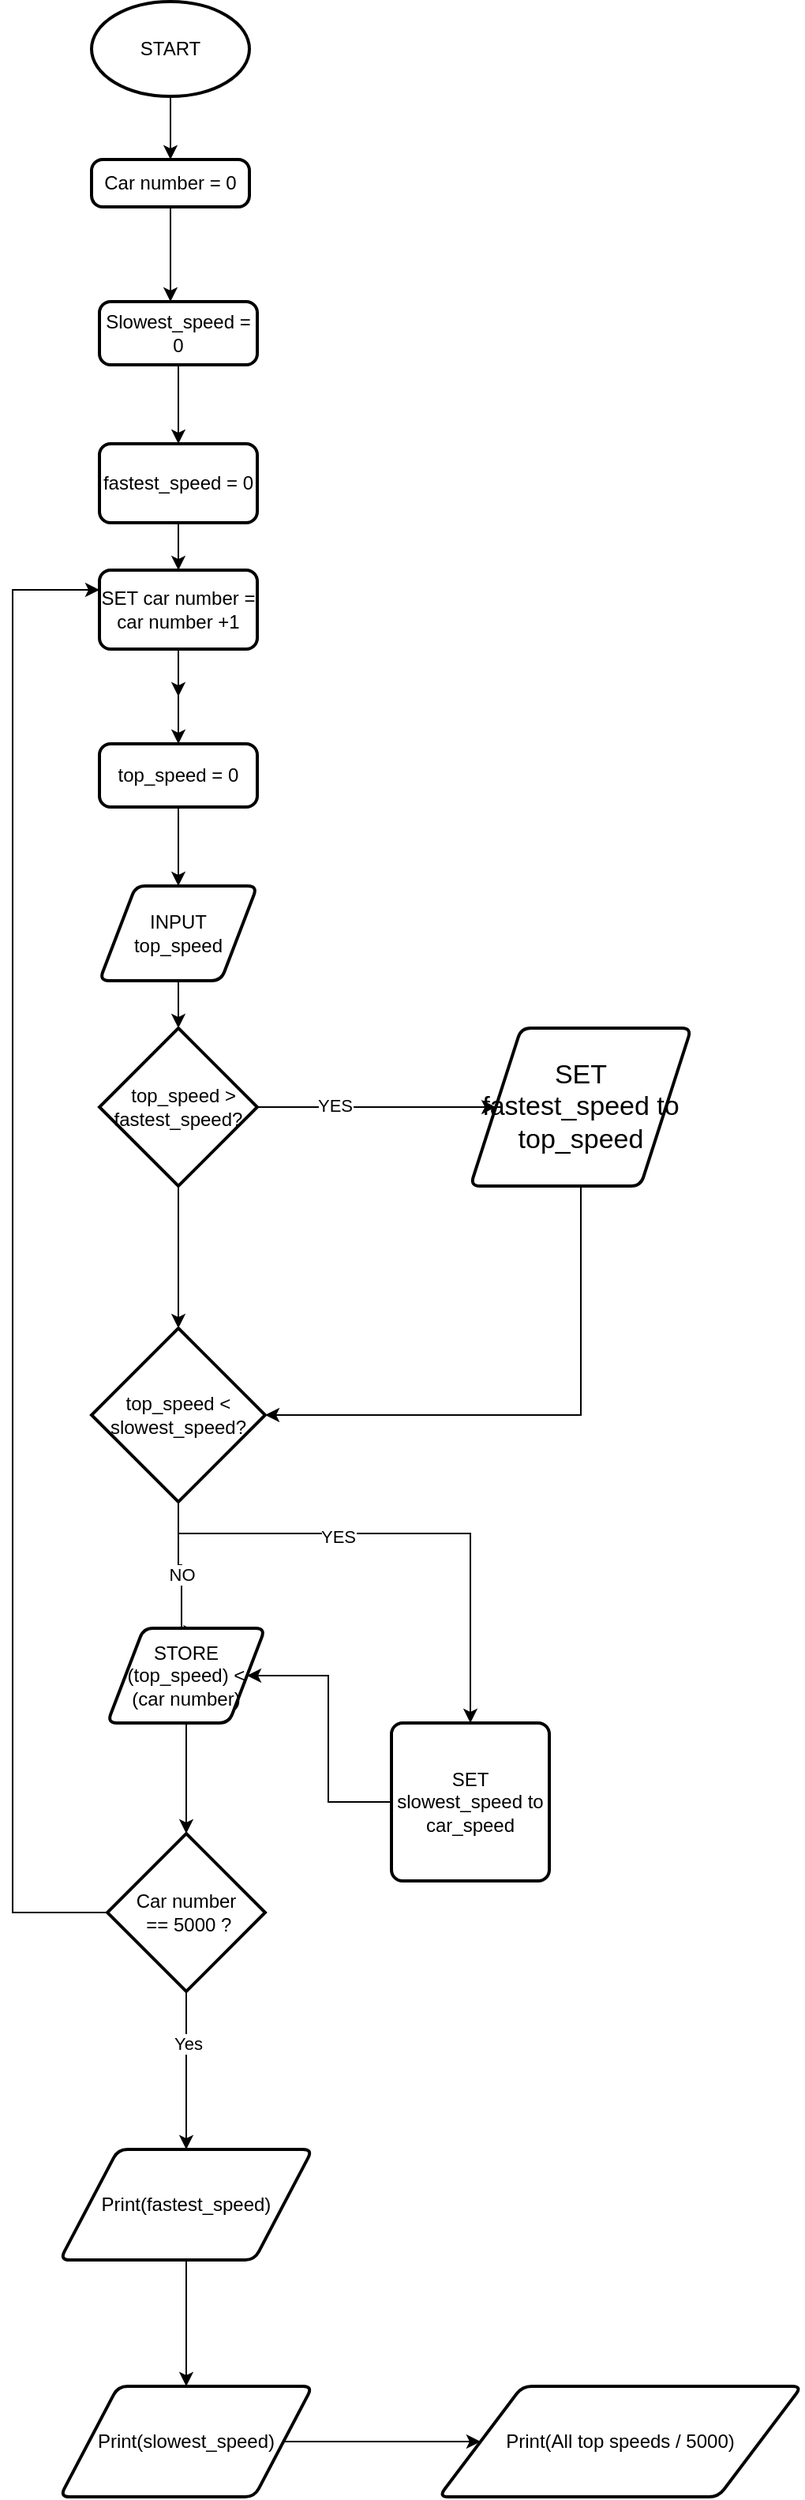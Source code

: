 <mxfile version="21.7.5" type="github">
  <diagram id="C5RBs43oDa-KdzZeNtuy" name="Page-1">
    <mxGraphModel dx="1036" dy="3938" grid="1" gridSize="10" guides="1" tooltips="1" connect="1" arrows="1" fold="1" page="1" pageScale="1" pageWidth="900" pageHeight="1600" math="0" shadow="0">
      <root>
        <mxCell id="WIyWlLk6GJQsqaUBKTNV-0" />
        <mxCell id="WIyWlLk6GJQsqaUBKTNV-1" parent="WIyWlLk6GJQsqaUBKTNV-0" />
        <mxCell id="zULD-CnFrx8nNNYtCCxN-3" style="edgeStyle=orthogonalEdgeStyle;rounded=0;orthogonalLoop=1;jettySize=auto;html=1;" parent="WIyWlLk6GJQsqaUBKTNV-1" source="zULD-CnFrx8nNNYtCCxN-0" edge="1">
          <mxGeometry relative="1" as="geometry">
            <mxPoint x="140" y="-1500" as="targetPoint" />
            <Array as="points">
              <mxPoint x="140" y="-1510" />
              <mxPoint x="140" y="-1510" />
            </Array>
          </mxGeometry>
        </mxCell>
        <mxCell id="zULD-CnFrx8nNNYtCCxN-0" value="START" style="strokeWidth=2;html=1;shape=mxgraph.flowchart.start_1;whiteSpace=wrap;" parent="WIyWlLk6GJQsqaUBKTNV-1" vertex="1">
          <mxGeometry x="90" y="-1600" width="100" height="60" as="geometry" />
        </mxCell>
        <mxCell id="zULD-CnFrx8nNNYtCCxN-12" style="edgeStyle=orthogonalEdgeStyle;rounded=0;orthogonalLoop=1;jettySize=auto;html=1;entryX=0.5;entryY=0;entryDx=0;entryDy=0;" parent="WIyWlLk6GJQsqaUBKTNV-1" source="zULD-CnFrx8nNNYtCCxN-6" target="G7S1scax8ti5tBEs6_KN-31" edge="1">
          <mxGeometry relative="1" as="geometry">
            <mxPoint x="150" y="-250" as="targetPoint" />
          </mxGeometry>
        </mxCell>
        <mxCell id="zULD-CnFrx8nNNYtCCxN-13" value="Yes" style="edgeLabel;html=1;align=center;verticalAlign=middle;resizable=0;points=[];" parent="zULD-CnFrx8nNNYtCCxN-12" vertex="1" connectable="0">
          <mxGeometry x="-0.342" y="1" relative="1" as="geometry">
            <mxPoint as="offset" />
          </mxGeometry>
        </mxCell>
        <mxCell id="G7S1scax8ti5tBEs6_KN-29" style="edgeStyle=orthogonalEdgeStyle;rounded=0;orthogonalLoop=1;jettySize=auto;html=1;entryX=0;entryY=0.25;entryDx=0;entryDy=0;" edge="1" parent="WIyWlLk6GJQsqaUBKTNV-1" source="zULD-CnFrx8nNNYtCCxN-6" target="zULD-CnFrx8nNNYtCCxN-14">
          <mxGeometry relative="1" as="geometry">
            <Array as="points">
              <mxPoint x="40" y="-390" />
              <mxPoint x="40" y="-1228" />
            </Array>
          </mxGeometry>
        </mxCell>
        <mxCell id="zULD-CnFrx8nNNYtCCxN-6" value="Car number&lt;br&gt;&amp;nbsp;== 5000 ?" style="strokeWidth=2;html=1;shape=mxgraph.flowchart.decision;whiteSpace=wrap;" parent="WIyWlLk6GJQsqaUBKTNV-1" vertex="1">
          <mxGeometry x="100" y="-440" width="100" height="100" as="geometry" />
        </mxCell>
        <mxCell id="zULD-CnFrx8nNNYtCCxN-17" style="edgeStyle=orthogonalEdgeStyle;rounded=0;orthogonalLoop=1;jettySize=auto;html=1;entryX=0.5;entryY=0;entryDx=0;entryDy=0;" parent="WIyWlLk6GJQsqaUBKTNV-1" source="zULD-CnFrx8nNNYtCCxN-14" edge="1">
          <mxGeometry relative="1" as="geometry">
            <mxPoint x="145.0" y="-1160" as="targetPoint" />
          </mxGeometry>
        </mxCell>
        <mxCell id="G7S1scax8ti5tBEs6_KN-21" style="edgeStyle=orthogonalEdgeStyle;rounded=0;orthogonalLoop=1;jettySize=auto;html=1;entryX=0.5;entryY=0;entryDx=0;entryDy=0;" edge="1" parent="WIyWlLk6GJQsqaUBKTNV-1" source="zULD-CnFrx8nNNYtCCxN-14" target="G7S1scax8ti5tBEs6_KN-20">
          <mxGeometry relative="1" as="geometry" />
        </mxCell>
        <mxCell id="zULD-CnFrx8nNNYtCCxN-14" value="SET car number = car number +1" style="rounded=1;whiteSpace=wrap;html=1;absoluteArcSize=1;arcSize=14;strokeWidth=2;" parent="WIyWlLk6GJQsqaUBKTNV-1" vertex="1">
          <mxGeometry x="95" y="-1240" width="100" height="50" as="geometry" />
        </mxCell>
        <mxCell id="zULD-CnFrx8nNNYtCCxN-16" style="edgeStyle=orthogonalEdgeStyle;rounded=0;orthogonalLoop=1;jettySize=auto;html=1;" parent="WIyWlLk6GJQsqaUBKTNV-1" source="zULD-CnFrx8nNNYtCCxN-15" edge="1">
          <mxGeometry relative="1" as="geometry">
            <mxPoint x="140" y="-1410" as="targetPoint" />
            <Array as="points">
              <mxPoint x="140" y="-1430" />
              <mxPoint x="140" y="-1430" />
            </Array>
          </mxGeometry>
        </mxCell>
        <mxCell id="zULD-CnFrx8nNNYtCCxN-15" value="Car number = 0" style="rounded=1;whiteSpace=wrap;html=1;absoluteArcSize=1;arcSize=14;strokeWidth=2;" parent="WIyWlLk6GJQsqaUBKTNV-1" vertex="1">
          <mxGeometry x="90" y="-1500" width="100" height="30" as="geometry" />
        </mxCell>
        <mxCell id="G7S1scax8ti5tBEs6_KN-5" style="edgeStyle=orthogonalEdgeStyle;rounded=0;orthogonalLoop=1;jettySize=auto;html=1;entryX=0.5;entryY=0;entryDx=0;entryDy=0;entryPerimeter=0;" edge="1" parent="WIyWlLk6GJQsqaUBKTNV-1" source="G7S1scax8ti5tBEs6_KN-0" target="G7S1scax8ti5tBEs6_KN-4">
          <mxGeometry relative="1" as="geometry" />
        </mxCell>
        <mxCell id="G7S1scax8ti5tBEs6_KN-0" value="INPUT &lt;br&gt;top_speed" style="shape=parallelogram;html=1;strokeWidth=2;perimeter=parallelogramPerimeter;whiteSpace=wrap;rounded=1;arcSize=12;size=0.23;" vertex="1" parent="WIyWlLk6GJQsqaUBKTNV-1">
          <mxGeometry x="95" y="-1040" width="100" height="60" as="geometry" />
        </mxCell>
        <mxCell id="G7S1scax8ti5tBEs6_KN-3" style="edgeStyle=orthogonalEdgeStyle;rounded=0;orthogonalLoop=1;jettySize=auto;html=1;entryX=0.5;entryY=0;entryDx=0;entryDy=0;" edge="1" parent="WIyWlLk6GJQsqaUBKTNV-1" source="G7S1scax8ti5tBEs6_KN-2" target="zULD-CnFrx8nNNYtCCxN-14">
          <mxGeometry relative="1" as="geometry" />
        </mxCell>
        <mxCell id="G7S1scax8ti5tBEs6_KN-2" value="fastest_speed = 0" style="rounded=1;whiteSpace=wrap;html=1;absoluteArcSize=1;arcSize=14;strokeWidth=2;" vertex="1" parent="WIyWlLk6GJQsqaUBKTNV-1">
          <mxGeometry x="95" y="-1320" width="100" height="50" as="geometry" />
        </mxCell>
        <mxCell id="G7S1scax8ti5tBEs6_KN-7" style="edgeStyle=orthogonalEdgeStyle;rounded=0;orthogonalLoop=1;jettySize=auto;html=1;entryX=0;entryY=0.5;entryDx=0;entryDy=0;" edge="1" parent="WIyWlLk6GJQsqaUBKTNV-1" source="G7S1scax8ti5tBEs6_KN-4" target="G7S1scax8ti5tBEs6_KN-30">
          <mxGeometry relative="1" as="geometry">
            <mxPoint x="335" y="-900" as="targetPoint" />
          </mxGeometry>
        </mxCell>
        <mxCell id="G7S1scax8ti5tBEs6_KN-8" value="YES" style="edgeLabel;html=1;align=center;verticalAlign=middle;resizable=0;points=[];" vertex="1" connectable="0" parent="G7S1scax8ti5tBEs6_KN-7">
          <mxGeometry x="-0.351" y="1" relative="1" as="geometry">
            <mxPoint as="offset" />
          </mxGeometry>
        </mxCell>
        <mxCell id="G7S1scax8ti5tBEs6_KN-15" style="edgeStyle=orthogonalEdgeStyle;rounded=0;orthogonalLoop=1;jettySize=auto;html=1;entryX=0.5;entryY=0;entryDx=0;entryDy=0;entryPerimeter=0;" edge="1" parent="WIyWlLk6GJQsqaUBKTNV-1" source="G7S1scax8ti5tBEs6_KN-4" target="G7S1scax8ti5tBEs6_KN-14">
          <mxGeometry relative="1" as="geometry" />
        </mxCell>
        <mxCell id="G7S1scax8ti5tBEs6_KN-4" value="&amp;nbsp; top_speed &amp;gt; fastest_speed?" style="strokeWidth=2;html=1;shape=mxgraph.flowchart.decision;whiteSpace=wrap;" vertex="1" parent="WIyWlLk6GJQsqaUBKTNV-1">
          <mxGeometry x="95" y="-950" width="100" height="100" as="geometry" />
        </mxCell>
        <mxCell id="G7S1scax8ti5tBEs6_KN-16" style="edgeStyle=orthogonalEdgeStyle;rounded=0;orthogonalLoop=1;jettySize=auto;html=1;entryX=1;entryY=0.5;entryDx=0;entryDy=0;entryPerimeter=0;exitX=0.5;exitY=1;exitDx=0;exitDy=0;" edge="1" parent="WIyWlLk6GJQsqaUBKTNV-1" source="G7S1scax8ti5tBEs6_KN-30" target="G7S1scax8ti5tBEs6_KN-14">
          <mxGeometry relative="1" as="geometry">
            <mxPoint x="370" y="-860" as="sourcePoint" />
            <Array as="points">
              <mxPoint x="400" y="-705" />
            </Array>
          </mxGeometry>
        </mxCell>
        <mxCell id="G7S1scax8ti5tBEs6_KN-9" style="edgeStyle=orthogonalEdgeStyle;rounded=0;orthogonalLoop=1;jettySize=auto;html=1;exitX=0.5;exitY=1;exitDx=0;exitDy=0;" edge="1" parent="WIyWlLk6GJQsqaUBKTNV-1">
          <mxGeometry relative="1" as="geometry">
            <mxPoint x="400" y="-850" as="sourcePoint" />
            <mxPoint x="400" y="-850" as="targetPoint" />
          </mxGeometry>
        </mxCell>
        <mxCell id="G7S1scax8ti5tBEs6_KN-10" style="edgeStyle=orthogonalEdgeStyle;rounded=0;orthogonalLoop=1;jettySize=auto;html=1;exitX=0.5;exitY=1;exitDx=0;exitDy=0;" edge="1" parent="WIyWlLk6GJQsqaUBKTNV-1">
          <mxGeometry relative="1" as="geometry">
            <mxPoint x="400" y="-850" as="sourcePoint" />
            <mxPoint x="400" y="-850" as="targetPoint" />
          </mxGeometry>
        </mxCell>
        <mxCell id="G7S1scax8ti5tBEs6_KN-23" style="edgeStyle=orthogonalEdgeStyle;rounded=0;orthogonalLoop=1;jettySize=auto;html=1;entryX=0.5;entryY=0;entryDx=0;entryDy=0;" edge="1" parent="WIyWlLk6GJQsqaUBKTNV-1" source="G7S1scax8ti5tBEs6_KN-14" target="G7S1scax8ti5tBEs6_KN-19">
          <mxGeometry relative="1" as="geometry">
            <Array as="points">
              <mxPoint x="145" y="-630" />
              <mxPoint x="330" y="-630" />
            </Array>
          </mxGeometry>
        </mxCell>
        <mxCell id="G7S1scax8ti5tBEs6_KN-24" value="YES" style="edgeLabel;html=1;align=center;verticalAlign=middle;resizable=0;points=[];" vertex="1" connectable="0" parent="G7S1scax8ti5tBEs6_KN-23">
          <mxGeometry x="-0.26" y="-2" relative="1" as="geometry">
            <mxPoint as="offset" />
          </mxGeometry>
        </mxCell>
        <mxCell id="G7S1scax8ti5tBEs6_KN-38" value="NO" style="edgeStyle=orthogonalEdgeStyle;rounded=0;orthogonalLoop=1;jettySize=auto;html=1;entryX=0.572;entryY=0.042;entryDx=0;entryDy=0;entryPerimeter=0;" edge="1" parent="WIyWlLk6GJQsqaUBKTNV-1" source="G7S1scax8ti5tBEs6_KN-14" target="G7S1scax8ti5tBEs6_KN-37">
          <mxGeometry relative="1" as="geometry">
            <Array as="points">
              <mxPoint x="145" y="-610" />
              <mxPoint x="147" y="-610" />
            </Array>
          </mxGeometry>
        </mxCell>
        <mxCell id="G7S1scax8ti5tBEs6_KN-14" value="top_speed &amp;lt; slowest_speed?" style="strokeWidth=2;html=1;shape=mxgraph.flowchart.decision;whiteSpace=wrap;" vertex="1" parent="WIyWlLk6GJQsqaUBKTNV-1">
          <mxGeometry x="90" y="-760" width="110" height="110" as="geometry" />
        </mxCell>
        <mxCell id="G7S1scax8ti5tBEs6_KN-18" style="edgeStyle=orthogonalEdgeStyle;rounded=0;orthogonalLoop=1;jettySize=auto;html=1;entryX=0.5;entryY=0;entryDx=0;entryDy=0;" edge="1" parent="WIyWlLk6GJQsqaUBKTNV-1" source="G7S1scax8ti5tBEs6_KN-17" target="G7S1scax8ti5tBEs6_KN-2">
          <mxGeometry relative="1" as="geometry" />
        </mxCell>
        <mxCell id="G7S1scax8ti5tBEs6_KN-17" value="Slowest_speed = 0" style="rounded=1;whiteSpace=wrap;html=1;absoluteArcSize=1;arcSize=14;strokeWidth=2;" vertex="1" parent="WIyWlLk6GJQsqaUBKTNV-1">
          <mxGeometry x="95" y="-1410" width="100" height="40" as="geometry" />
        </mxCell>
        <mxCell id="G7S1scax8ti5tBEs6_KN-39" style="edgeStyle=orthogonalEdgeStyle;rounded=0;orthogonalLoop=1;jettySize=auto;html=1;" edge="1" parent="WIyWlLk6GJQsqaUBKTNV-1" source="G7S1scax8ti5tBEs6_KN-19" target="G7S1scax8ti5tBEs6_KN-37">
          <mxGeometry relative="1" as="geometry" />
        </mxCell>
        <mxCell id="G7S1scax8ti5tBEs6_KN-19" value="SET slowest_speed to car_speed" style="rounded=1;whiteSpace=wrap;html=1;absoluteArcSize=1;arcSize=14;strokeWidth=2;" vertex="1" parent="WIyWlLk6GJQsqaUBKTNV-1">
          <mxGeometry x="280" y="-510" width="100" height="100" as="geometry" />
        </mxCell>
        <mxCell id="G7S1scax8ti5tBEs6_KN-22" style="edgeStyle=orthogonalEdgeStyle;rounded=0;orthogonalLoop=1;jettySize=auto;html=1;entryX=0.5;entryY=0;entryDx=0;entryDy=0;" edge="1" parent="WIyWlLk6GJQsqaUBKTNV-1" source="G7S1scax8ti5tBEs6_KN-20" target="G7S1scax8ti5tBEs6_KN-0">
          <mxGeometry relative="1" as="geometry" />
        </mxCell>
        <mxCell id="G7S1scax8ti5tBEs6_KN-20" value="top_speed = 0" style="rounded=1;whiteSpace=wrap;html=1;absoluteArcSize=1;arcSize=14;strokeWidth=2;" vertex="1" parent="WIyWlLk6GJQsqaUBKTNV-1">
          <mxGeometry x="95" y="-1130" width="100" height="40" as="geometry" />
        </mxCell>
        <mxCell id="G7S1scax8ti5tBEs6_KN-30" value="&lt;font style=&quot;font-size: 17px;&quot;&gt;SET fastest_speed to top_speed&lt;/font&gt;" style="shape=parallelogram;html=1;strokeWidth=2;perimeter=parallelogramPerimeter;whiteSpace=wrap;rounded=1;arcSize=12;size=0.23;" vertex="1" parent="WIyWlLk6GJQsqaUBKTNV-1">
          <mxGeometry x="330" y="-950" width="140" height="100" as="geometry" />
        </mxCell>
        <mxCell id="G7S1scax8ti5tBEs6_KN-34" value="" style="edgeStyle=orthogonalEdgeStyle;rounded=0;orthogonalLoop=1;jettySize=auto;html=1;" edge="1" parent="WIyWlLk6GJQsqaUBKTNV-1" source="G7S1scax8ti5tBEs6_KN-31" target="G7S1scax8ti5tBEs6_KN-33">
          <mxGeometry relative="1" as="geometry" />
        </mxCell>
        <mxCell id="G7S1scax8ti5tBEs6_KN-31" value="Print(fastest_speed)" style="shape=parallelogram;html=1;strokeWidth=2;perimeter=parallelogramPerimeter;whiteSpace=wrap;rounded=1;arcSize=12;size=0.23;" vertex="1" parent="WIyWlLk6GJQsqaUBKTNV-1">
          <mxGeometry x="70" y="-240" width="160" height="70" as="geometry" />
        </mxCell>
        <mxCell id="G7S1scax8ti5tBEs6_KN-36" value="" style="edgeStyle=orthogonalEdgeStyle;rounded=0;orthogonalLoop=1;jettySize=auto;html=1;" edge="1" parent="WIyWlLk6GJQsqaUBKTNV-1" source="G7S1scax8ti5tBEs6_KN-33" target="G7S1scax8ti5tBEs6_KN-35">
          <mxGeometry relative="1" as="geometry" />
        </mxCell>
        <mxCell id="G7S1scax8ti5tBEs6_KN-33" value="Print(slowest_speed)" style="shape=parallelogram;html=1;strokeWidth=2;perimeter=parallelogramPerimeter;whiteSpace=wrap;rounded=1;arcSize=12;size=0.23;" vertex="1" parent="WIyWlLk6GJQsqaUBKTNV-1">
          <mxGeometry x="70" y="-90" width="160" height="70" as="geometry" />
        </mxCell>
        <mxCell id="G7S1scax8ti5tBEs6_KN-35" value="Print(All top speeds / 5000)" style="shape=parallelogram;html=1;strokeWidth=2;perimeter=parallelogramPerimeter;whiteSpace=wrap;rounded=1;arcSize=12;size=0.23;" vertex="1" parent="WIyWlLk6GJQsqaUBKTNV-1">
          <mxGeometry x="310" y="-90" width="230" height="70" as="geometry" />
        </mxCell>
        <mxCell id="G7S1scax8ti5tBEs6_KN-40" style="edgeStyle=orthogonalEdgeStyle;rounded=0;orthogonalLoop=1;jettySize=auto;html=1;" edge="1" parent="WIyWlLk6GJQsqaUBKTNV-1" source="G7S1scax8ti5tBEs6_KN-37" target="zULD-CnFrx8nNNYtCCxN-6">
          <mxGeometry relative="1" as="geometry" />
        </mxCell>
        <mxCell id="G7S1scax8ti5tBEs6_KN-37" value="STORE (top_speed) &amp;lt; (car number)" style="shape=parallelogram;html=1;strokeWidth=2;perimeter=parallelogramPerimeter;whiteSpace=wrap;rounded=1;arcSize=12;size=0.23;" vertex="1" parent="WIyWlLk6GJQsqaUBKTNV-1">
          <mxGeometry x="100" y="-570" width="100" height="60" as="geometry" />
        </mxCell>
      </root>
    </mxGraphModel>
  </diagram>
</mxfile>
